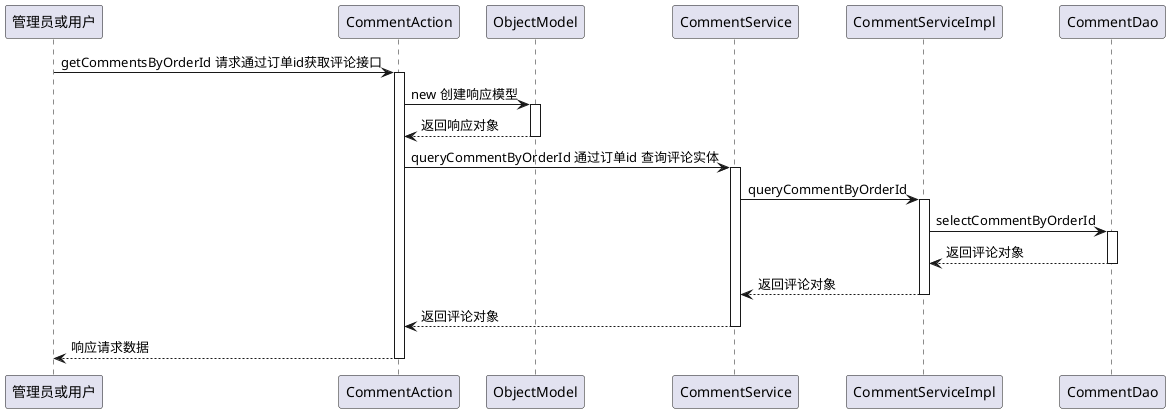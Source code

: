 @startuml
participant 管理员或用户
管理员或用户 -> CommentAction : getCommentsByOrderId 请求通过订单id获取评论接口
activate CommentAction
CommentAction -> ObjectModel : new 创建响应模型
activate ObjectModel
ObjectModel --> CommentAction : 返回响应对象
deactivate ObjectModel
CommentAction -> CommentService : queryCommentByOrderId 通过订单id 查询评论实体
activate CommentService
CommentService -> CommentServiceImpl : queryCommentByOrderId
activate CommentServiceImpl
CommentServiceImpl -> CommentDao : selectCommentByOrderId
activate CommentDao
CommentDao --> CommentServiceImpl : 返回评论对象
deactivate CommentDao
CommentServiceImpl --> CommentService : 返回评论对象
deactivate CommentServiceImpl
CommentService --> CommentAction : 返回评论对象
deactivate CommentService
return 响应请求数据
@enduml